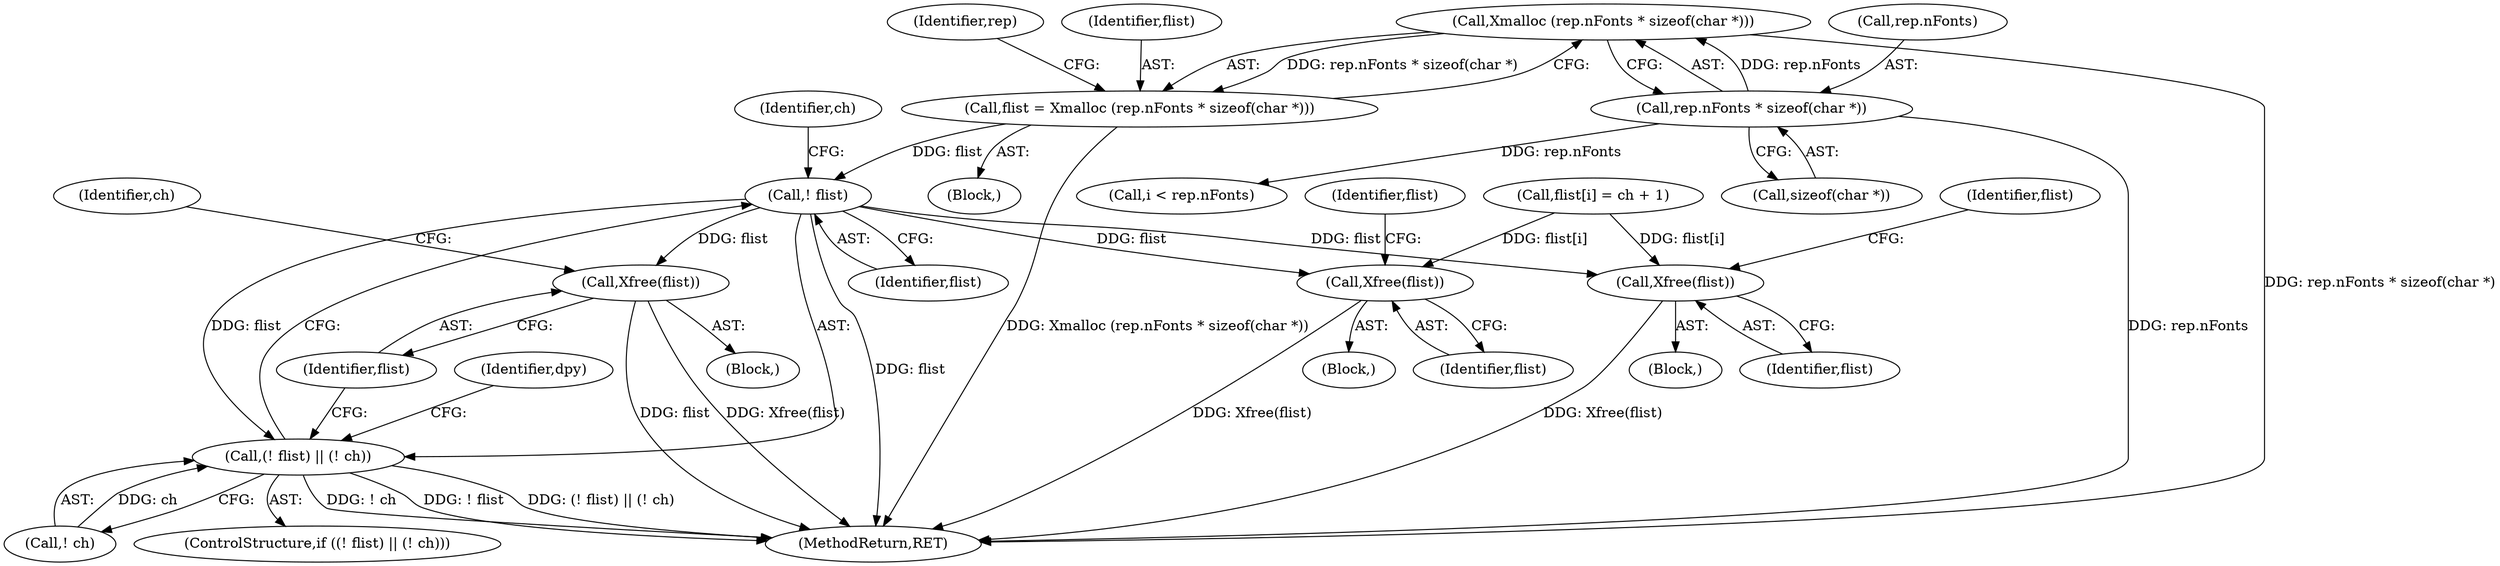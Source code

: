 digraph "0_libx11_8c29f1607a31dac0911e45a0dd3d74173822b3c9@API" {
"1000200" [label="(Call,Xmalloc (rep.nFonts * sizeof(char *)))"];
"1000201" [label="(Call,rep.nFonts * sizeof(char *))"];
"1000198" [label="(Call,flist = Xmalloc (rep.nFonts * sizeof(char *)))"];
"1000237" [label="(Call,! flist)"];
"1000236" [label="(Call,(! flist) || (! ch))"];
"1000242" [label="(Call,Xfree(flist))"];
"1000333" [label="(Call,Xfree(flist))"];
"1000344" [label="(Call,Xfree(flist))"];
"1000205" [label="(Call,sizeof(char *))"];
"1000201" [label="(Call,rep.nFonts * sizeof(char *))"];
"1000287" [label="(Call,i < rep.nFonts)"];
"1000336" [label="(Identifier,flist)"];
"1000333" [label="(Call,Xfree(flist))"];
"1000245" [label="(Identifier,ch)"];
"1000236" [label="(Call,(! flist) || (! ch))"];
"1000302" [label="(Call,flist[i] = ch + 1)"];
"1000345" [label="(Identifier,flist)"];
"1000211" [label="(Identifier,rep)"];
"1000237" [label="(Call,! flist)"];
"1000202" [label="(Call,rep.nFonts)"];
"1000239" [label="(Call,! ch)"];
"1000241" [label="(Block,)"];
"1000200" [label="(Call,Xmalloc (rep.nFonts * sizeof(char *)))"];
"1000235" [label="(ControlStructure,if ((! flist) || (! ch)))"];
"1000240" [label="(Identifier,ch)"];
"1000334" [label="(Identifier,flist)"];
"1000243" [label="(Identifier,flist)"];
"1000242" [label="(Call,Xfree(flist))"];
"1000238" [label="(Identifier,flist)"];
"1000199" [label="(Identifier,flist)"];
"1000370" [label="(MethodReturn,RET)"];
"1000198" [label="(Call,flist = Xmalloc (rep.nFonts * sizeof(char *)))"];
"1000332" [label="(Block,)"];
"1000343" [label="(Block,)"];
"1000263" [label="(Identifier,dpy)"];
"1000347" [label="(Identifier,flist)"];
"1000197" [label="(Block,)"];
"1000344" [label="(Call,Xfree(flist))"];
"1000200" -> "1000198"  [label="AST: "];
"1000200" -> "1000201"  [label="CFG: "];
"1000201" -> "1000200"  [label="AST: "];
"1000198" -> "1000200"  [label="CFG: "];
"1000200" -> "1000370"  [label="DDG: rep.nFonts * sizeof(char *)"];
"1000200" -> "1000198"  [label="DDG: rep.nFonts * sizeof(char *)"];
"1000201" -> "1000200"  [label="DDG: rep.nFonts"];
"1000201" -> "1000205"  [label="CFG: "];
"1000202" -> "1000201"  [label="AST: "];
"1000205" -> "1000201"  [label="AST: "];
"1000201" -> "1000370"  [label="DDG: rep.nFonts"];
"1000201" -> "1000287"  [label="DDG: rep.nFonts"];
"1000198" -> "1000197"  [label="AST: "];
"1000199" -> "1000198"  [label="AST: "];
"1000211" -> "1000198"  [label="CFG: "];
"1000198" -> "1000370"  [label="DDG: Xmalloc (rep.nFonts * sizeof(char *))"];
"1000198" -> "1000237"  [label="DDG: flist"];
"1000237" -> "1000236"  [label="AST: "];
"1000237" -> "1000238"  [label="CFG: "];
"1000238" -> "1000237"  [label="AST: "];
"1000240" -> "1000237"  [label="CFG: "];
"1000236" -> "1000237"  [label="CFG: "];
"1000237" -> "1000370"  [label="DDG: flist"];
"1000237" -> "1000236"  [label="DDG: flist"];
"1000237" -> "1000242"  [label="DDG: flist"];
"1000237" -> "1000333"  [label="DDG: flist"];
"1000237" -> "1000344"  [label="DDG: flist"];
"1000236" -> "1000235"  [label="AST: "];
"1000236" -> "1000239"  [label="CFG: "];
"1000239" -> "1000236"  [label="AST: "];
"1000243" -> "1000236"  [label="CFG: "];
"1000263" -> "1000236"  [label="CFG: "];
"1000236" -> "1000370"  [label="DDG: ! flist"];
"1000236" -> "1000370"  [label="DDG: (! flist) || (! ch)"];
"1000236" -> "1000370"  [label="DDG: ! ch"];
"1000239" -> "1000236"  [label="DDG: ch"];
"1000242" -> "1000241"  [label="AST: "];
"1000242" -> "1000243"  [label="CFG: "];
"1000243" -> "1000242"  [label="AST: "];
"1000245" -> "1000242"  [label="CFG: "];
"1000242" -> "1000370"  [label="DDG: Xfree(flist)"];
"1000242" -> "1000370"  [label="DDG: flist"];
"1000333" -> "1000332"  [label="AST: "];
"1000333" -> "1000334"  [label="CFG: "];
"1000334" -> "1000333"  [label="AST: "];
"1000336" -> "1000333"  [label="CFG: "];
"1000333" -> "1000370"  [label="DDG: Xfree(flist)"];
"1000302" -> "1000333"  [label="DDG: flist[i]"];
"1000344" -> "1000343"  [label="AST: "];
"1000344" -> "1000345"  [label="CFG: "];
"1000345" -> "1000344"  [label="AST: "];
"1000347" -> "1000344"  [label="CFG: "];
"1000344" -> "1000370"  [label="DDG: Xfree(flist)"];
"1000302" -> "1000344"  [label="DDG: flist[i]"];
}
